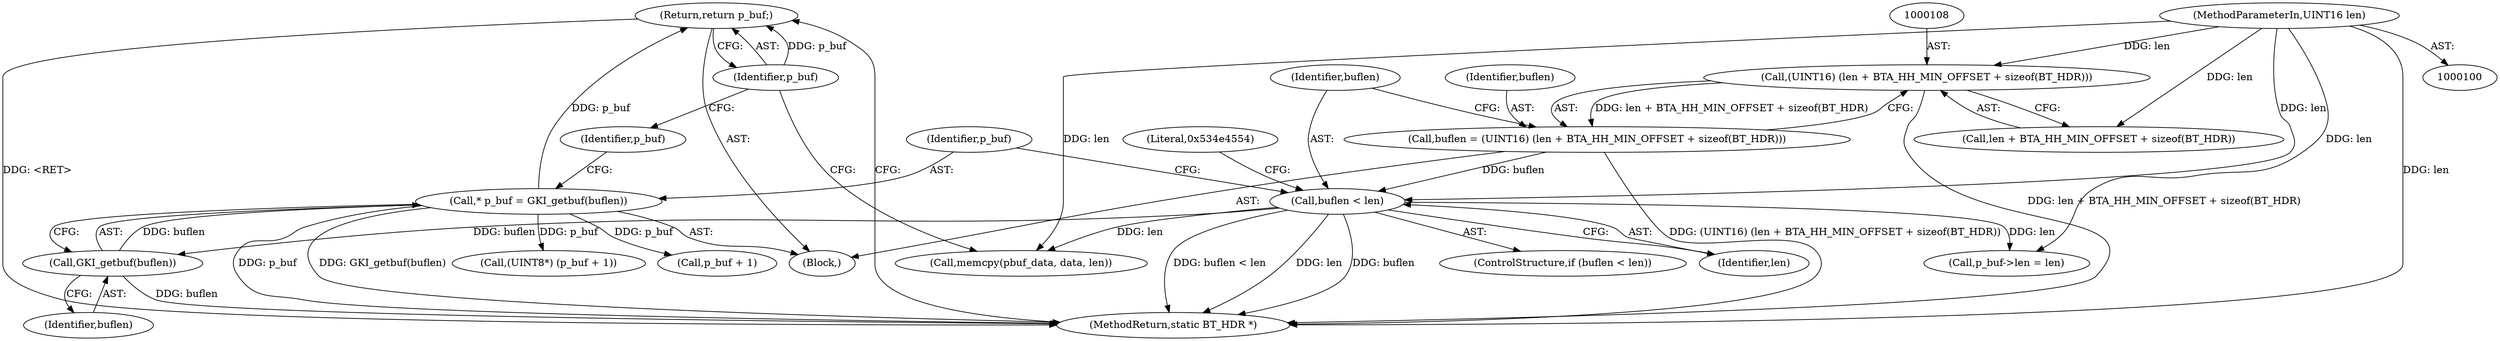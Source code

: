 digraph "0_Android_514139f4b40cbb035bb92f3e24d5a389d75db9e6@pointer" {
"1000163" [label="(Return,return p_buf;)"];
"1000164" [label="(Identifier,p_buf)"];
"1000130" [label="(Call,* p_buf = GKI_getbuf(buflen))"];
"1000132" [label="(Call,GKI_getbuf(buflen))"];
"1000116" [label="(Call,buflen < len)"];
"1000105" [label="(Call,buflen = (UINT16) (len + BTA_HH_MIN_OFFSET + sizeof(BT_HDR)))"];
"1000107" [label="(Call,(UINT16) (len + BTA_HH_MIN_OFFSET + sizeof(BT_HDR)))"];
"1000101" [label="(MethodParameterIn,UINT16 len)"];
"1000151" [label="(Call,(UINT8*) (p_buf + 1))"];
"1000130" [label="(Call,* p_buf = GKI_getbuf(buflen))"];
"1000117" [label="(Identifier,buflen)"];
"1000109" [label="(Call,len + BTA_HH_MIN_OFFSET + sizeof(BT_HDR))"];
"1000165" [label="(MethodReturn,static BT_HDR *)"];
"1000164" [label="(Identifier,p_buf)"];
"1000101" [label="(MethodParameterIn,UINT16 len)"];
"1000118" [label="(Identifier,len)"];
"1000138" [label="(Call,p_buf->len = len)"];
"1000135" [label="(Identifier,p_buf)"];
"1000153" [label="(Call,p_buf + 1)"];
"1000133" [label="(Identifier,buflen)"];
"1000131" [label="(Identifier,p_buf)"];
"1000107" [label="(Call,(UINT16) (len + BTA_HH_MIN_OFFSET + sizeof(BT_HDR)))"];
"1000159" [label="(Call,memcpy(pbuf_data, data, len))"];
"1000103" [label="(Block,)"];
"1000163" [label="(Return,return p_buf;)"];
"1000106" [label="(Identifier,buflen)"];
"1000116" [label="(Call,buflen < len)"];
"1000115" [label="(ControlStructure,if (buflen < len))"];
"1000132" [label="(Call,GKI_getbuf(buflen))"];
"1000105" [label="(Call,buflen = (UINT16) (len + BTA_HH_MIN_OFFSET + sizeof(BT_HDR)))"];
"1000121" [label="(Literal,0x534e4554)"];
"1000163" -> "1000103"  [label="AST: "];
"1000163" -> "1000164"  [label="CFG: "];
"1000164" -> "1000163"  [label="AST: "];
"1000165" -> "1000163"  [label="CFG: "];
"1000163" -> "1000165"  [label="DDG: <RET>"];
"1000164" -> "1000163"  [label="DDG: p_buf"];
"1000130" -> "1000163"  [label="DDG: p_buf"];
"1000164" -> "1000159"  [label="CFG: "];
"1000164" -> "1000135"  [label="CFG: "];
"1000130" -> "1000103"  [label="AST: "];
"1000130" -> "1000132"  [label="CFG: "];
"1000131" -> "1000130"  [label="AST: "];
"1000132" -> "1000130"  [label="AST: "];
"1000135" -> "1000130"  [label="CFG: "];
"1000130" -> "1000165"  [label="DDG: p_buf"];
"1000130" -> "1000165"  [label="DDG: GKI_getbuf(buflen)"];
"1000132" -> "1000130"  [label="DDG: buflen"];
"1000130" -> "1000151"  [label="DDG: p_buf"];
"1000130" -> "1000153"  [label="DDG: p_buf"];
"1000132" -> "1000133"  [label="CFG: "];
"1000133" -> "1000132"  [label="AST: "];
"1000132" -> "1000165"  [label="DDG: buflen"];
"1000116" -> "1000132"  [label="DDG: buflen"];
"1000116" -> "1000115"  [label="AST: "];
"1000116" -> "1000118"  [label="CFG: "];
"1000117" -> "1000116"  [label="AST: "];
"1000118" -> "1000116"  [label="AST: "];
"1000121" -> "1000116"  [label="CFG: "];
"1000131" -> "1000116"  [label="CFG: "];
"1000116" -> "1000165"  [label="DDG: len"];
"1000116" -> "1000165"  [label="DDG: buflen"];
"1000116" -> "1000165"  [label="DDG: buflen < len"];
"1000105" -> "1000116"  [label="DDG: buflen"];
"1000101" -> "1000116"  [label="DDG: len"];
"1000116" -> "1000138"  [label="DDG: len"];
"1000116" -> "1000159"  [label="DDG: len"];
"1000105" -> "1000103"  [label="AST: "];
"1000105" -> "1000107"  [label="CFG: "];
"1000106" -> "1000105"  [label="AST: "];
"1000107" -> "1000105"  [label="AST: "];
"1000117" -> "1000105"  [label="CFG: "];
"1000105" -> "1000165"  [label="DDG: (UINT16) (len + BTA_HH_MIN_OFFSET + sizeof(BT_HDR))"];
"1000107" -> "1000105"  [label="DDG: len + BTA_HH_MIN_OFFSET + sizeof(BT_HDR)"];
"1000107" -> "1000109"  [label="CFG: "];
"1000108" -> "1000107"  [label="AST: "];
"1000109" -> "1000107"  [label="AST: "];
"1000107" -> "1000165"  [label="DDG: len + BTA_HH_MIN_OFFSET + sizeof(BT_HDR)"];
"1000101" -> "1000107"  [label="DDG: len"];
"1000101" -> "1000100"  [label="AST: "];
"1000101" -> "1000165"  [label="DDG: len"];
"1000101" -> "1000109"  [label="DDG: len"];
"1000101" -> "1000138"  [label="DDG: len"];
"1000101" -> "1000159"  [label="DDG: len"];
}
